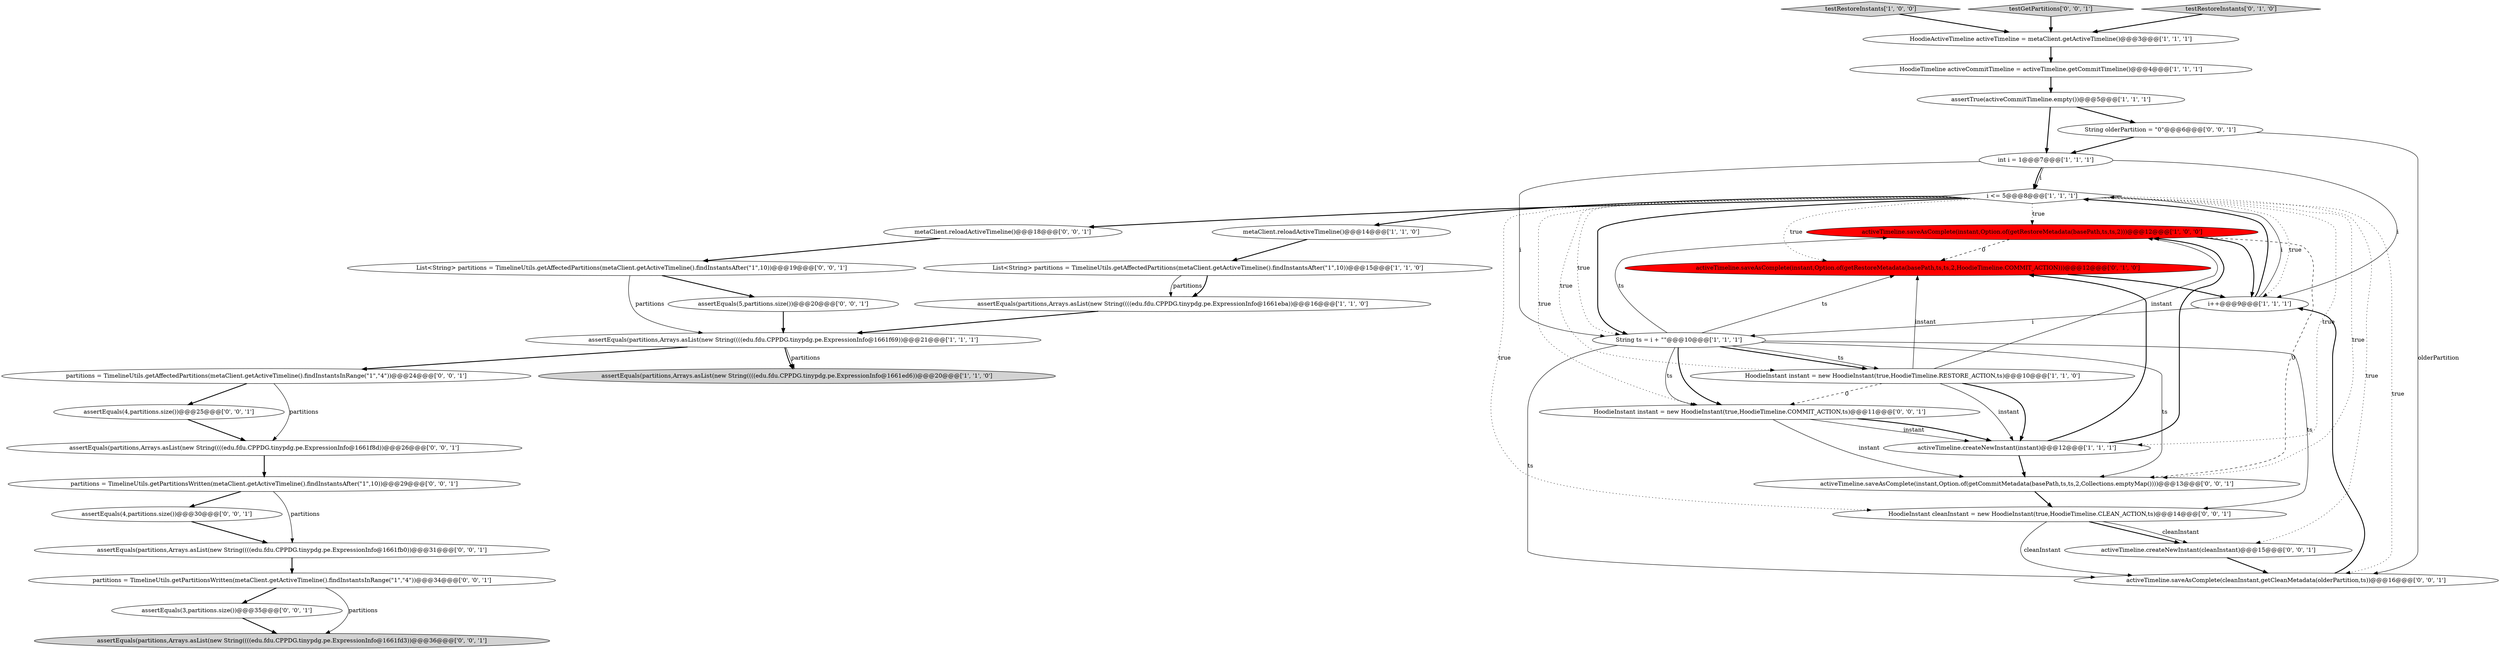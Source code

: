 digraph {
29 [style = filled, label = "partitions = TimelineUtils.getAffectedPartitions(metaClient.getActiveTimeline().findInstantsInRange(\"1\",\"4\"))@@@24@@@['0', '0', '1']", fillcolor = white, shape = ellipse image = "AAA0AAABBB3BBB"];
36 [style = filled, label = "assertEquals(3,partitions.size())@@@35@@@['0', '0', '1']", fillcolor = white, shape = ellipse image = "AAA0AAABBB3BBB"];
7 [style = filled, label = "activeTimeline.saveAsComplete(instant,Option.of(getRestoreMetadata(basePath,ts,ts,2)))@@@12@@@['1', '0', '0']", fillcolor = red, shape = ellipse image = "AAA1AAABBB1BBB"];
9 [style = filled, label = "i <= 5@@@8@@@['1', '1', '1']", fillcolor = white, shape = diamond image = "AAA0AAABBB1BBB"];
17 [style = filled, label = "activeTimeline.saveAsComplete(instant,Option.of(getRestoreMetadata(basePath,ts,ts,2,HoodieTimeline.COMMIT_ACTION)))@@@12@@@['0', '1', '0']", fillcolor = red, shape = ellipse image = "AAA1AAABBB2BBB"];
0 [style = filled, label = "HoodieActiveTimeline activeTimeline = metaClient.getActiveTimeline()@@@3@@@['1', '1', '1']", fillcolor = white, shape = ellipse image = "AAA0AAABBB1BBB"];
23 [style = filled, label = "assertEquals(5,partitions.size())@@@20@@@['0', '0', '1']", fillcolor = white, shape = ellipse image = "AAA0AAABBB3BBB"];
30 [style = filled, label = "assertEquals(4,partitions.size())@@@30@@@['0', '0', '1']", fillcolor = white, shape = ellipse image = "AAA0AAABBB3BBB"];
19 [style = filled, label = "activeTimeline.saveAsComplete(cleanInstant,getCleanMetadata(olderPartition,ts))@@@16@@@['0', '0', '1']", fillcolor = white, shape = ellipse image = "AAA0AAABBB3BBB"];
11 [style = filled, label = "int i = 1@@@7@@@['1', '1', '1']", fillcolor = white, shape = ellipse image = "AAA0AAABBB1BBB"];
10 [style = filled, label = "HoodieTimeline activeCommitTimeline = activeTimeline.getCommitTimeline()@@@4@@@['1', '1', '1']", fillcolor = white, shape = ellipse image = "AAA0AAABBB1BBB"];
32 [style = filled, label = "assertEquals(partitions,Arrays.asList(new String((((edu.fdu.CPPDG.tinypdg.pe.ExpressionInfo@1661fb0))@@@31@@@['0', '0', '1']", fillcolor = white, shape = ellipse image = "AAA0AAABBB3BBB"];
18 [style = filled, label = "HoodieInstant instant = new HoodieInstant(true,HoodieTimeline.COMMIT_ACTION,ts)@@@11@@@['0', '0', '1']", fillcolor = white, shape = ellipse image = "AAA0AAABBB3BBB"];
2 [style = filled, label = "testRestoreInstants['1', '0', '0']", fillcolor = lightgray, shape = diamond image = "AAA0AAABBB1BBB"];
12 [style = filled, label = "String ts = i + \"\"@@@10@@@['1', '1', '1']", fillcolor = white, shape = ellipse image = "AAA0AAABBB1BBB"];
14 [style = filled, label = "assertEquals(partitions,Arrays.asList(new String((((edu.fdu.CPPDG.tinypdg.pe.ExpressionInfo@1661eba))@@@16@@@['1', '1', '0']", fillcolor = white, shape = ellipse image = "AAA0AAABBB1BBB"];
21 [style = filled, label = "activeTimeline.createNewInstant(cleanInstant)@@@15@@@['0', '0', '1']", fillcolor = white, shape = ellipse image = "AAA0AAABBB3BBB"];
35 [style = filled, label = "assertEquals(partitions,Arrays.asList(new String((((edu.fdu.CPPDG.tinypdg.pe.ExpressionInfo@1661f8d))@@@26@@@['0', '0', '1']", fillcolor = white, shape = ellipse image = "AAA0AAABBB3BBB"];
3 [style = filled, label = "i++@@@9@@@['1', '1', '1']", fillcolor = white, shape = ellipse image = "AAA0AAABBB1BBB"];
34 [style = filled, label = "assertEquals(partitions,Arrays.asList(new String((((edu.fdu.CPPDG.tinypdg.pe.ExpressionInfo@1661fd3))@@@36@@@['0', '0', '1']", fillcolor = lightgray, shape = ellipse image = "AAA0AAABBB3BBB"];
33 [style = filled, label = "List<String> partitions = TimelineUtils.getAffectedPartitions(metaClient.getActiveTimeline().findInstantsAfter(\"1\",10))@@@19@@@['0', '0', '1']", fillcolor = white, shape = ellipse image = "AAA0AAABBB3BBB"];
5 [style = filled, label = "assertTrue(activeCommitTimeline.empty())@@@5@@@['1', '1', '1']", fillcolor = white, shape = ellipse image = "AAA0AAABBB1BBB"];
26 [style = filled, label = "partitions = TimelineUtils.getPartitionsWritten(metaClient.getActiveTimeline().findInstantsAfter(\"1\",10))@@@29@@@['0', '0', '1']", fillcolor = white, shape = ellipse image = "AAA0AAABBB3BBB"];
1 [style = filled, label = "List<String> partitions = TimelineUtils.getAffectedPartitions(metaClient.getActiveTimeline().findInstantsAfter(\"1\",10))@@@15@@@['1', '1', '0']", fillcolor = white, shape = ellipse image = "AAA0AAABBB1BBB"];
31 [style = filled, label = "partitions = TimelineUtils.getPartitionsWritten(metaClient.getActiveTimeline().findInstantsInRange(\"1\",\"4\"))@@@34@@@['0', '0', '1']", fillcolor = white, shape = ellipse image = "AAA0AAABBB3BBB"];
15 [style = filled, label = "assertEquals(partitions,Arrays.asList(new String((((edu.fdu.CPPDG.tinypdg.pe.ExpressionInfo@1661ed6))@@@20@@@['1', '1', '0']", fillcolor = lightgray, shape = ellipse image = "AAA0AAABBB1BBB"];
22 [style = filled, label = "assertEquals(4,partitions.size())@@@25@@@['0', '0', '1']", fillcolor = white, shape = ellipse image = "AAA0AAABBB3BBB"];
27 [style = filled, label = "testGetPartitions['0', '0', '1']", fillcolor = lightgray, shape = diamond image = "AAA0AAABBB3BBB"];
25 [style = filled, label = "activeTimeline.saveAsComplete(instant,Option.of(getCommitMetadata(basePath,ts,ts,2,Collections.emptyMap())))@@@13@@@['0', '0', '1']", fillcolor = white, shape = ellipse image = "AAA0AAABBB3BBB"];
16 [style = filled, label = "testRestoreInstants['0', '1', '0']", fillcolor = lightgray, shape = diamond image = "AAA0AAABBB2BBB"];
6 [style = filled, label = "activeTimeline.createNewInstant(instant)@@@12@@@['1', '1', '1']", fillcolor = white, shape = ellipse image = "AAA0AAABBB1BBB"];
4 [style = filled, label = "metaClient.reloadActiveTimeline()@@@14@@@['1', '1', '0']", fillcolor = white, shape = ellipse image = "AAA0AAABBB1BBB"];
8 [style = filled, label = "assertEquals(partitions,Arrays.asList(new String((((edu.fdu.CPPDG.tinypdg.pe.ExpressionInfo@1661f69))@@@21@@@['1', '1', '1']", fillcolor = white, shape = ellipse image = "AAA0AAABBB1BBB"];
20 [style = filled, label = "metaClient.reloadActiveTimeline()@@@18@@@['0', '0', '1']", fillcolor = white, shape = ellipse image = "AAA0AAABBB3BBB"];
13 [style = filled, label = "HoodieInstant instant = new HoodieInstant(true,HoodieTimeline.RESTORE_ACTION,ts)@@@10@@@['1', '1', '0']", fillcolor = white, shape = ellipse image = "AAA0AAABBB1BBB"];
28 [style = filled, label = "HoodieInstant cleanInstant = new HoodieInstant(true,HoodieTimeline.CLEAN_ACTION,ts)@@@14@@@['0', '0', '1']", fillcolor = white, shape = ellipse image = "AAA0AAABBB3BBB"];
24 [style = filled, label = "String olderPartition = \"0\"@@@6@@@['0', '0', '1']", fillcolor = white, shape = ellipse image = "AAA0AAABBB3BBB"];
6->17 [style = bold, label=""];
16->0 [style = bold, label=""];
25->28 [style = bold, label=""];
9->12 [style = dotted, label="true"];
8->15 [style = bold, label=""];
12->25 [style = solid, label="ts"];
21->19 [style = bold, label=""];
36->34 [style = bold, label=""];
27->0 [style = bold, label=""];
12->18 [style = solid, label="ts"];
7->17 [style = dashed, label="0"];
9->4 [style = bold, label=""];
26->32 [style = solid, label="partitions"];
18->6 [style = solid, label="instant"];
9->17 [style = dotted, label="true"];
31->34 [style = solid, label="partitions"];
12->17 [style = solid, label="ts"];
11->9 [style = solid, label="i"];
31->36 [style = bold, label=""];
30->32 [style = bold, label=""];
9->20 [style = bold, label=""];
11->3 [style = solid, label="i"];
1->14 [style = solid, label="partitions"];
12->28 [style = solid, label="ts"];
23->8 [style = bold, label=""];
9->21 [style = dotted, label="true"];
11->9 [style = bold, label=""];
13->6 [style = solid, label="instant"];
9->6 [style = dotted, label="true"];
7->3 [style = bold, label=""];
12->7 [style = solid, label="ts"];
20->33 [style = bold, label=""];
9->25 [style = dotted, label="true"];
26->30 [style = bold, label=""];
33->23 [style = bold, label=""];
12->19 [style = solid, label="ts"];
3->9 [style = bold, label=""];
12->13 [style = bold, label=""];
3->12 [style = solid, label="i"];
9->28 [style = dotted, label="true"];
18->25 [style = solid, label="instant"];
0->10 [style = bold, label=""];
2->0 [style = bold, label=""];
28->21 [style = bold, label=""];
3->9 [style = solid, label="i"];
12->13 [style = solid, label="ts"];
10->5 [style = bold, label=""];
13->7 [style = solid, label="instant"];
11->12 [style = solid, label="i"];
24->19 [style = solid, label="olderPartition"];
9->19 [style = dotted, label="true"];
18->6 [style = bold, label=""];
24->11 [style = bold, label=""];
5->24 [style = bold, label=""];
9->13 [style = dotted, label="true"];
12->18 [style = bold, label=""];
28->19 [style = solid, label="cleanInstant"];
8->15 [style = solid, label="partitions"];
17->3 [style = bold, label=""];
7->25 [style = dashed, label="0"];
9->18 [style = dotted, label="true"];
13->17 [style = solid, label="instant"];
1->14 [style = bold, label=""];
5->11 [style = bold, label=""];
4->1 [style = bold, label=""];
9->12 [style = bold, label=""];
14->8 [style = bold, label=""];
29->22 [style = bold, label=""];
13->6 [style = bold, label=""];
33->8 [style = solid, label="partitions"];
6->7 [style = bold, label=""];
28->21 [style = solid, label="cleanInstant"];
22->35 [style = bold, label=""];
9->3 [style = dotted, label="true"];
9->7 [style = dotted, label="true"];
13->18 [style = dashed, label="0"];
19->3 [style = bold, label=""];
8->29 [style = bold, label=""];
35->26 [style = bold, label=""];
32->31 [style = bold, label=""];
29->35 [style = solid, label="partitions"];
6->25 [style = bold, label=""];
}

